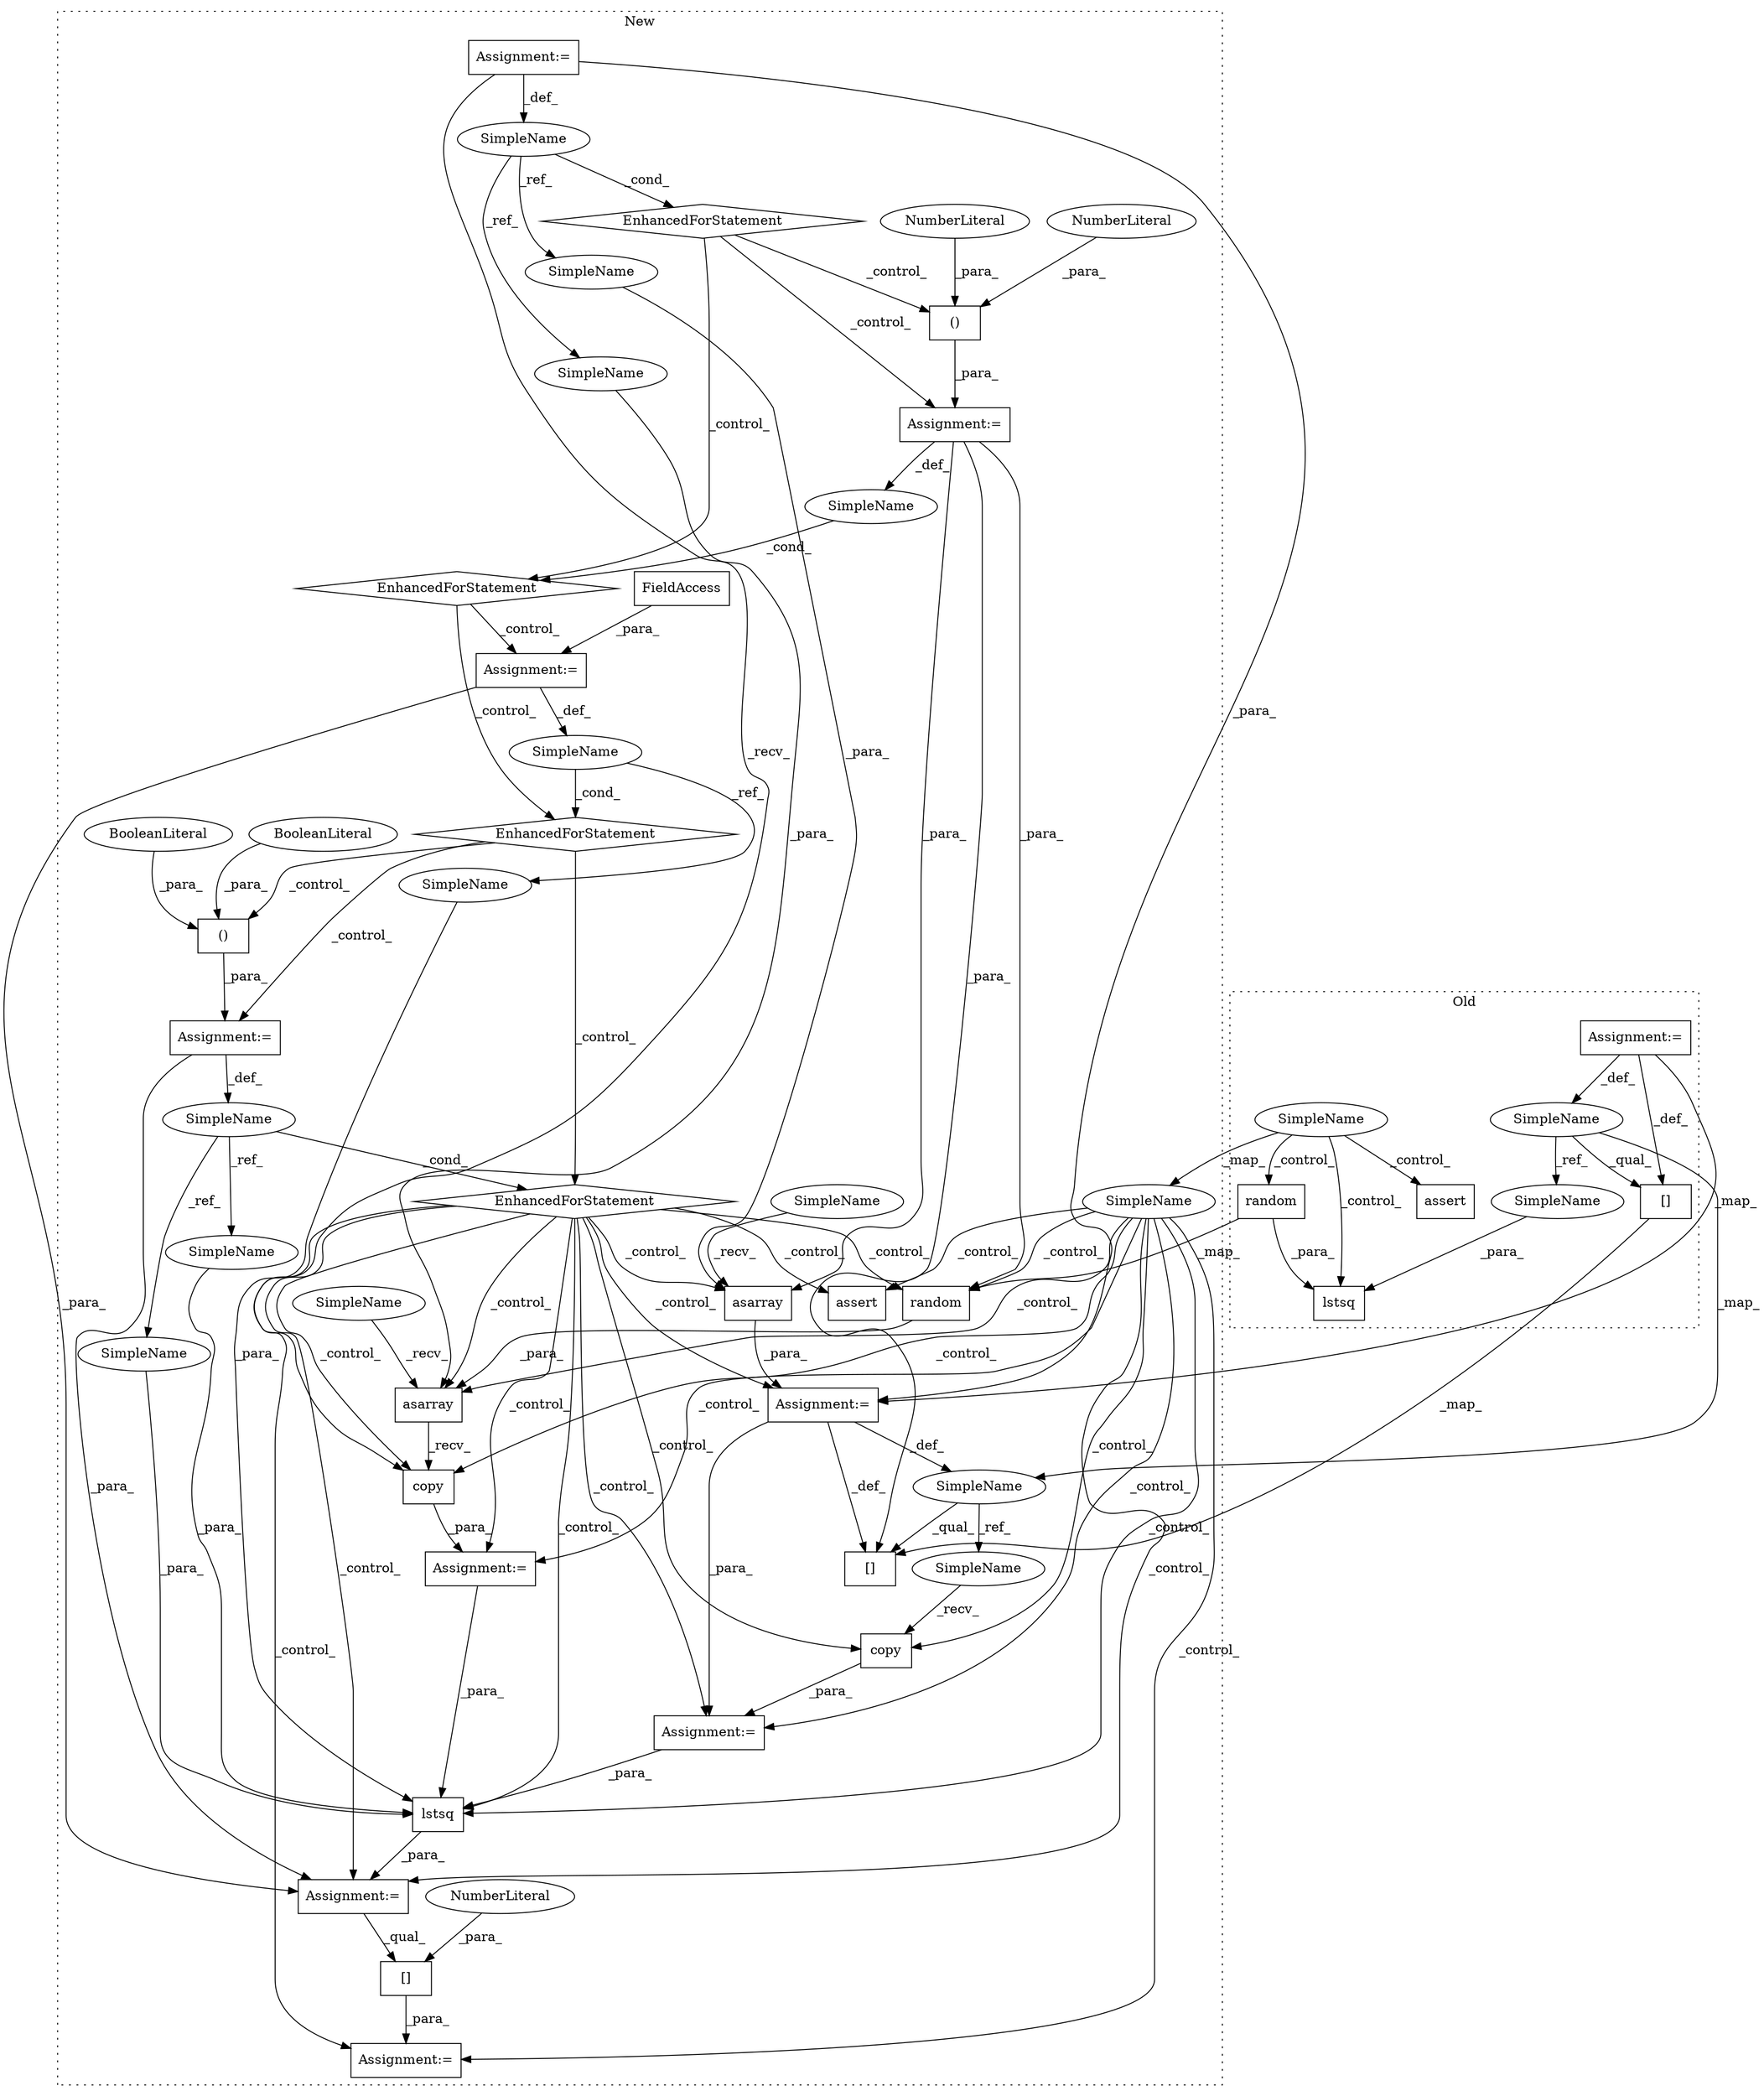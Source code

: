 digraph G {
subgraph cluster0 {
1 [label="lstsq" a="32" s="28228,28237" l="6,1" shape="box"];
5 [label="SimpleName" a="42" s="28172" l="1" shape="ellipse"];
23 [label="SimpleName" a="42" s="27926" l="1" shape="ellipse"];
25 [label="[]" a="2" s="28035,28059" l="9,2" shape="box"];
28 [label="Assignment:=" a="7" s="27927" l="1" shape="box"];
30 [label="assert" a="32" s="28249,28285" l="26,1" shape="box"];
31 [label="random" a="32" s="28196,28217" l="7,1" shape="box"];
50 [label="SimpleName" a="42" s="28234" l="1" shape="ellipse"];
label = "Old";
style="dotted";
}
subgraph cluster1 {
2 [label="asarray" a="32" s="32379,32415" l="8,1" shape="box"];
3 [label="()" a="106" s="31955" l="22" shape="box"];
4 [label="SimpleName" a="42" s="32341" l="1" shape="ellipse"];
6 [label="assert" a="32" s="32867,32988" l="16,1" shape="box"];
7 [label="asarray" a="32" s="32002,32038" l="8,1" shape="box"];
8 [label="()" a="106" s="31710" l="18" shape="box"];
9 [label="[]" a="2" s="32578,32583" l="4,1" shape="box"];
10 [label="NumberLiteral" a="34" s="31710" l="2" shape="ellipse"];
11 [label="NumberLiteral" a="34" s="32582" l="1" shape="ellipse"];
12 [label="NumberLiteral" a="34" s="31725" l="3" shape="ellipse"];
13 [label="EnhancedForStatement" a="70" s="31552,31628" l="53,2" shape="diamond"];
14 [label="BooleanLiteral" a="9" s="31955" l="4" shape="ellipse"];
15 [label="EnhancedForStatement" a="70" s="31741,31849" l="61,2" shape="diamond"];
16 [label="BooleanLiteral" a="9" s="31972" l="5" shape="ellipse"];
17 [label="EnhancedForStatement" a="70" s="31863,31977" l="65,3" shape="diamond"];
18 [label="EnhancedForStatement" a="70" s="31638,31728" l="57,3" shape="diamond"];
19 [label="SimpleName" a="42" s="31699" l="1" shape="ellipse"];
20 [label="SimpleName" a="42" s="31609" l="5" shape="ellipse"];
21 [label="SimpleName" a="42" s="31932" l="9" shape="ellipse"];
22 [label="SimpleName" a="42" s="31809" l="13" shape="ellipse"];
24 [label="SimpleName" a="42" s="31994" l="1" shape="ellipse"];
26 [label="[]" a="2" s="32156,32188" l="17,2" shape="box"];
27 [label="lstsq" a="32" s="32490,32535" l="6,1" shape="box"];
29 [label="Assignment:=" a="7" s="31995" l="1" shape="box"];
32 [label="random" a="32" s="32387,32408" l="7,1" shape="box"];
33 [label="copy" a="32" s="32464" l="6" shape="box"];
34 [label="Assignment:=" a="7" s="32577" l="1" shape="box"];
35 [label="copy" a="32" s="32437" l="6" shape="box"];
36 [label="Assignment:=" a="7" s="32434" l="1" shape="box"];
37 [label="Assignment:=" a="7" s="31863,31977" l="65,3" shape="box"];
38 [label="Assignment:=" a="7" s="31552,31628" l="53,2" shape="box"];
39 [label="Assignment:=" a="7" s="32489" l="1" shape="box"];
40 [label="Assignment:=" a="7" s="31638,31728" l="57,3" shape="box"];
41 [label="Assignment:=" a="7" s="32461" l="1" shape="box"];
42 [label="Assignment:=" a="7" s="31741,31849" l="61,2" shape="box"];
43 [label="FieldAccess" a="22" s="31825" l="24" shape="box"];
44 [label="SimpleName" a="42" s="31996" l="5" shape="ellipse"];
45 [label="SimpleName" a="42" s="32373" l="5" shape="ellipse"];
46 [label="SimpleName" a="42" s="32502" l="13" shape="ellipse"];
47 [label="SimpleName" a="42" s="32033" l="5" shape="ellipse"];
48 [label="SimpleName" a="42" s="32410" l="5" shape="ellipse"];
49 [label="SimpleName" a="42" s="32435" l="1" shape="ellipse"];
51 [label="SimpleName" a="42" s="32526" l="9" shape="ellipse"];
52 [label="SimpleName" a="42" s="32516" l="9" shape="ellipse"];
label = "New";
style="dotted";
}
2 -> 33 [label="_recv_"];
3 -> 37 [label="_para_"];
4 -> 2 [label="_control_"];
4 -> 32 [label="_control_"];
4 -> 33 [label="_control_"];
4 -> 35 [label="_control_"];
4 -> 36 [label="_control_"];
4 -> 41 [label="_control_"];
4 -> 6 [label="_control_"];
4 -> 34 [label="_control_"];
4 -> 27 [label="_control_"];
4 -> 39 [label="_control_"];
5 -> 4 [label="_map_"];
5 -> 1 [label="_control_"];
5 -> 31 [label="_control_"];
5 -> 30 [label="_control_"];
7 -> 29 [label="_para_"];
8 -> 40 [label="_para_"];
9 -> 34 [label="_para_"];
10 -> 8 [label="_para_"];
11 -> 9 [label="_para_"];
12 -> 8 [label="_para_"];
13 -> 40 [label="_control_"];
13 -> 18 [label="_control_"];
13 -> 8 [label="_control_"];
14 -> 3 [label="_para_"];
15 -> 17 [label="_control_"];
15 -> 3 [label="_control_"];
15 -> 37 [label="_control_"];
16 -> 3 [label="_para_"];
17 -> 6 [label="_control_"];
17 -> 33 [label="_control_"];
17 -> 41 [label="_control_"];
17 -> 29 [label="_control_"];
17 -> 39 [label="_control_"];
17 -> 35 [label="_control_"];
17 -> 32 [label="_control_"];
17 -> 34 [label="_control_"];
17 -> 7 [label="_control_"];
17 -> 2 [label="_control_"];
17 -> 36 [label="_control_"];
17 -> 27 [label="_control_"];
18 -> 42 [label="_control_"];
18 -> 15 [label="_control_"];
19 -> 18 [label="_cond_"];
20 -> 47 [label="_ref_"];
20 -> 13 [label="_cond_"];
20 -> 48 [label="_ref_"];
21 -> 51 [label="_ref_"];
21 -> 52 [label="_ref_"];
21 -> 17 [label="_cond_"];
22 -> 46 [label="_ref_"];
22 -> 15 [label="_cond_"];
23 -> 25 [label="_qual_"];
23 -> 50 [label="_ref_"];
23 -> 24 [label="_map_"];
24 -> 26 [label="_qual_"];
24 -> 49 [label="_ref_"];
25 -> 26 [label="_map_"];
27 -> 39 [label="_para_"];
28 -> 23 [label="_def_"];
28 -> 25 [label="_def_"];
28 -> 29 [label="_map_"];
29 -> 24 [label="_def_"];
29 -> 26 [label="_def_"];
29 -> 36 [label="_para_"];
31 -> 1 [label="_para_"];
31 -> 32 [label="_map_"];
32 -> 2 [label="_para_"];
33 -> 41 [label="_para_"];
35 -> 36 [label="_para_"];
36 -> 27 [label="_para_"];
37 -> 39 [label="_para_"];
37 -> 21 [label="_def_"];
38 -> 29 [label="_para_"];
38 -> 20 [label="_def_"];
38 -> 33 [label="_recv_"];
39 -> 9 [label="_qual_"];
40 -> 19 [label="_def_"];
40 -> 26 [label="_para_"];
40 -> 32 [label="_para_"];
40 -> 7 [label="_para_"];
41 -> 27 [label="_para_"];
42 -> 39 [label="_para_"];
42 -> 22 [label="_def_"];
43 -> 42 [label="_para_"];
44 -> 7 [label="_recv_"];
45 -> 2 [label="_recv_"];
46 -> 27 [label="_para_"];
47 -> 7 [label="_para_"];
48 -> 2 [label="_para_"];
49 -> 35 [label="_recv_"];
50 -> 1 [label="_para_"];
51 -> 27 [label="_para_"];
52 -> 27 [label="_para_"];
}